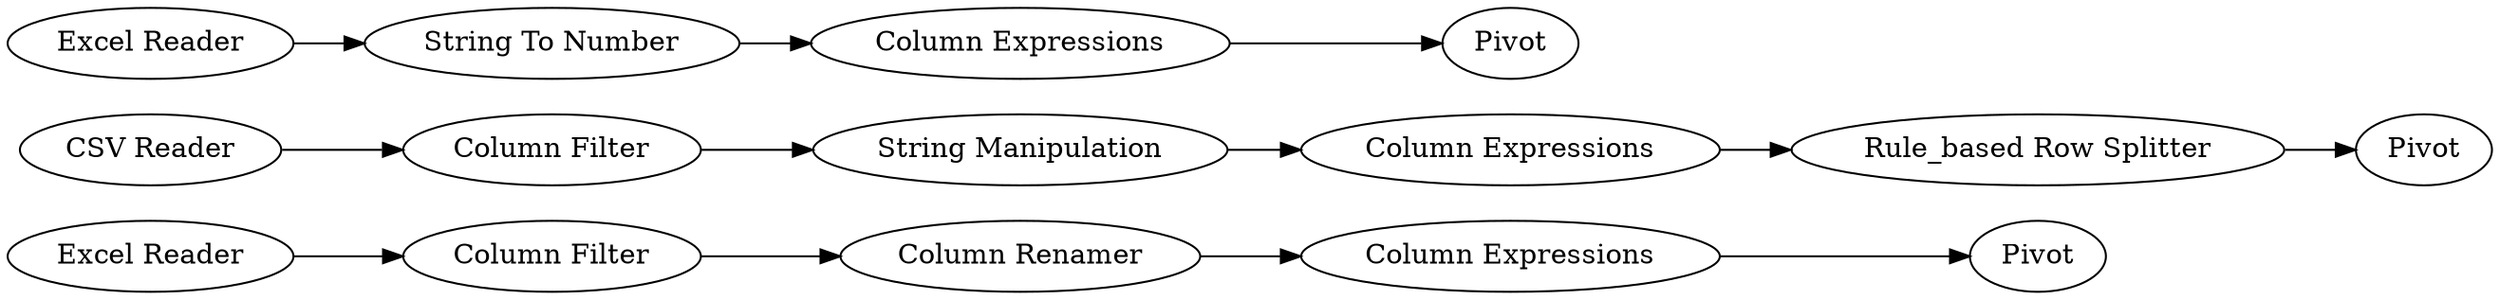 digraph {
	51 -> 52
	10 -> 11
	17 -> 13
	43 -> 46
	48 -> 14
	4 -> 5
	45 -> 43
	11 -> 17
	5 -> 7
	7 -> 6
	13 -> 48
	52 -> 45
	5 [label="String To Number"]
	48 [label="Rule_based Row Splitter"]
	14 [label=Pivot]
	43 [label="Column Expressions"]
	13 [label="Column Expressions"]
	7 [label="Column Expressions"]
	51 [label="Excel Reader"]
	46 [label=Pivot]
	4 [label="Excel Reader"]
	11 [label="Column Filter"]
	10 [label="CSV Reader"]
	6 [label=Pivot]
	52 [label="Column Filter"]
	17 [label="String Manipulation"]
	45 [label="Column Renamer"]
	rankdir=LR
}
